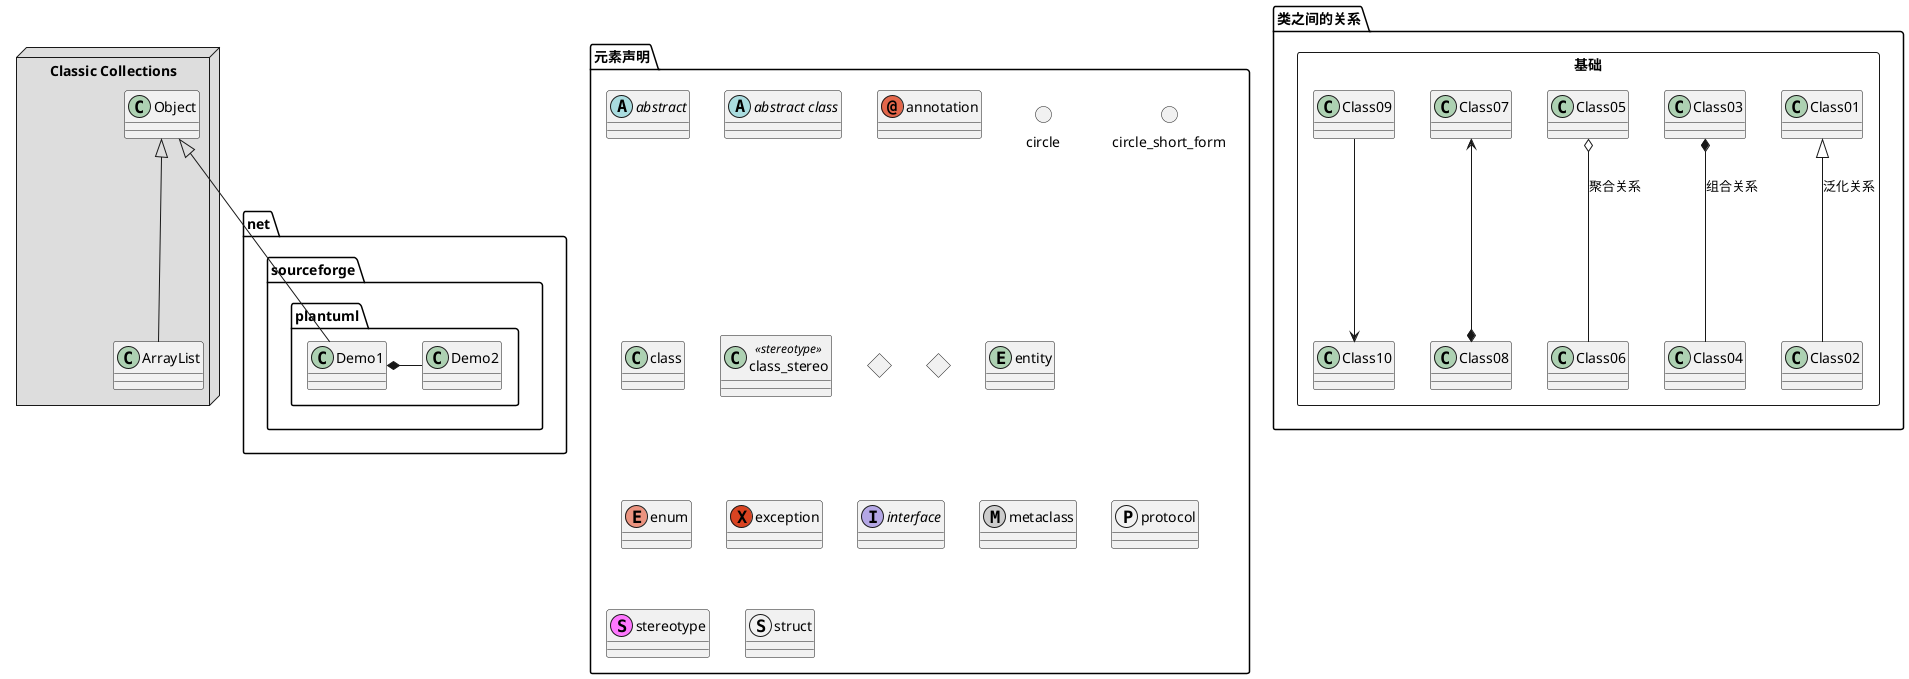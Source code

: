
@startuml
left to right direction
package "类之间的关系" {
    top to bottom direction
    rectangle 基础 {
        '--为实线 ..为虚线
        Class01 <|-- Class02 :泛化关系
        Class03 *-- Class04 :组合关系
        Class05 o-- Class06 :聚合关系
        Class07 <--* Class08
        Class09 --> Class10
    }
}

package "Classic Collections" <<Node>> #DDDDDD {
  Object <|-- ArrayList
}

package net.sourceforge.plantuml {
  Object <|-- Demo1
  Demo1 *- Demo2
}


package "元素声明" {
    abstract        abstract
    abstract class  "abstract class"
    annotation      annotation
    circle          circle
    ()              circle_short_form
    class           class
    class           class_stereo  <<stereotype>>
    diamond         diamond
    <>              diamond_short_form
    entity          entity
    enum            enum
    exception       exception
    interface       interface
    metaclass       metaclass
    protocol        protocol
    stereotype      stereotype
    struct          struct
}

@enduml
